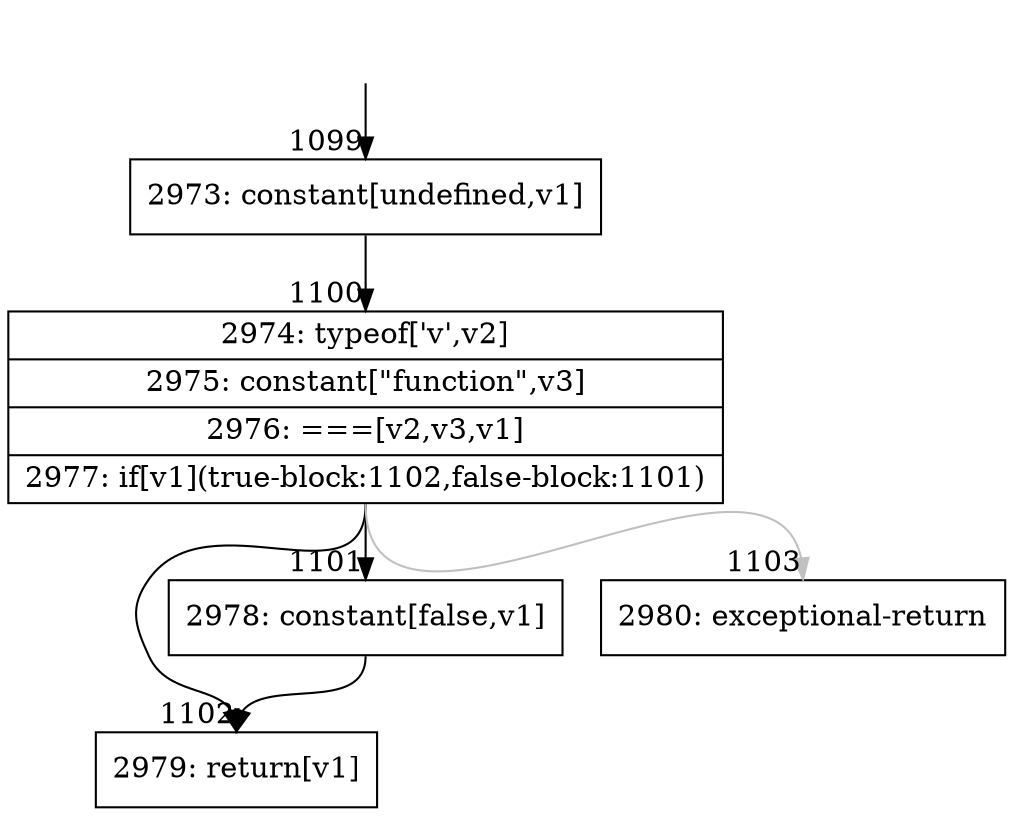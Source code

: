 digraph {
rankdir="TD"
BB_entry81[shape=none,label=""];
BB_entry81 -> BB1099 [tailport=s, headport=n, headlabel="    1099"]
BB1099 [shape=record label="{2973: constant[undefined,v1]}" ] 
BB1099 -> BB1100 [tailport=s, headport=n, headlabel="      1100"]
BB1100 [shape=record label="{2974: typeof['v',v2]|2975: constant[\"function\",v3]|2976: ===[v2,v3,v1]|2977: if[v1](true-block:1102,false-block:1101)}" ] 
BB1100 -> BB1102 [tailport=s, headport=n, headlabel="      1102"]
BB1100 -> BB1101 [tailport=s, headport=n, headlabel="      1101"]
BB1100 -> BB1103 [tailport=s, headport=n, color=gray, headlabel="      1103"]
BB1101 [shape=record label="{2978: constant[false,v1]}" ] 
BB1101 -> BB1102 [tailport=s, headport=n]
BB1102 [shape=record label="{2979: return[v1]}" ] 
BB1103 [shape=record label="{2980: exceptional-return}" ] 
//#$~ 960
}
